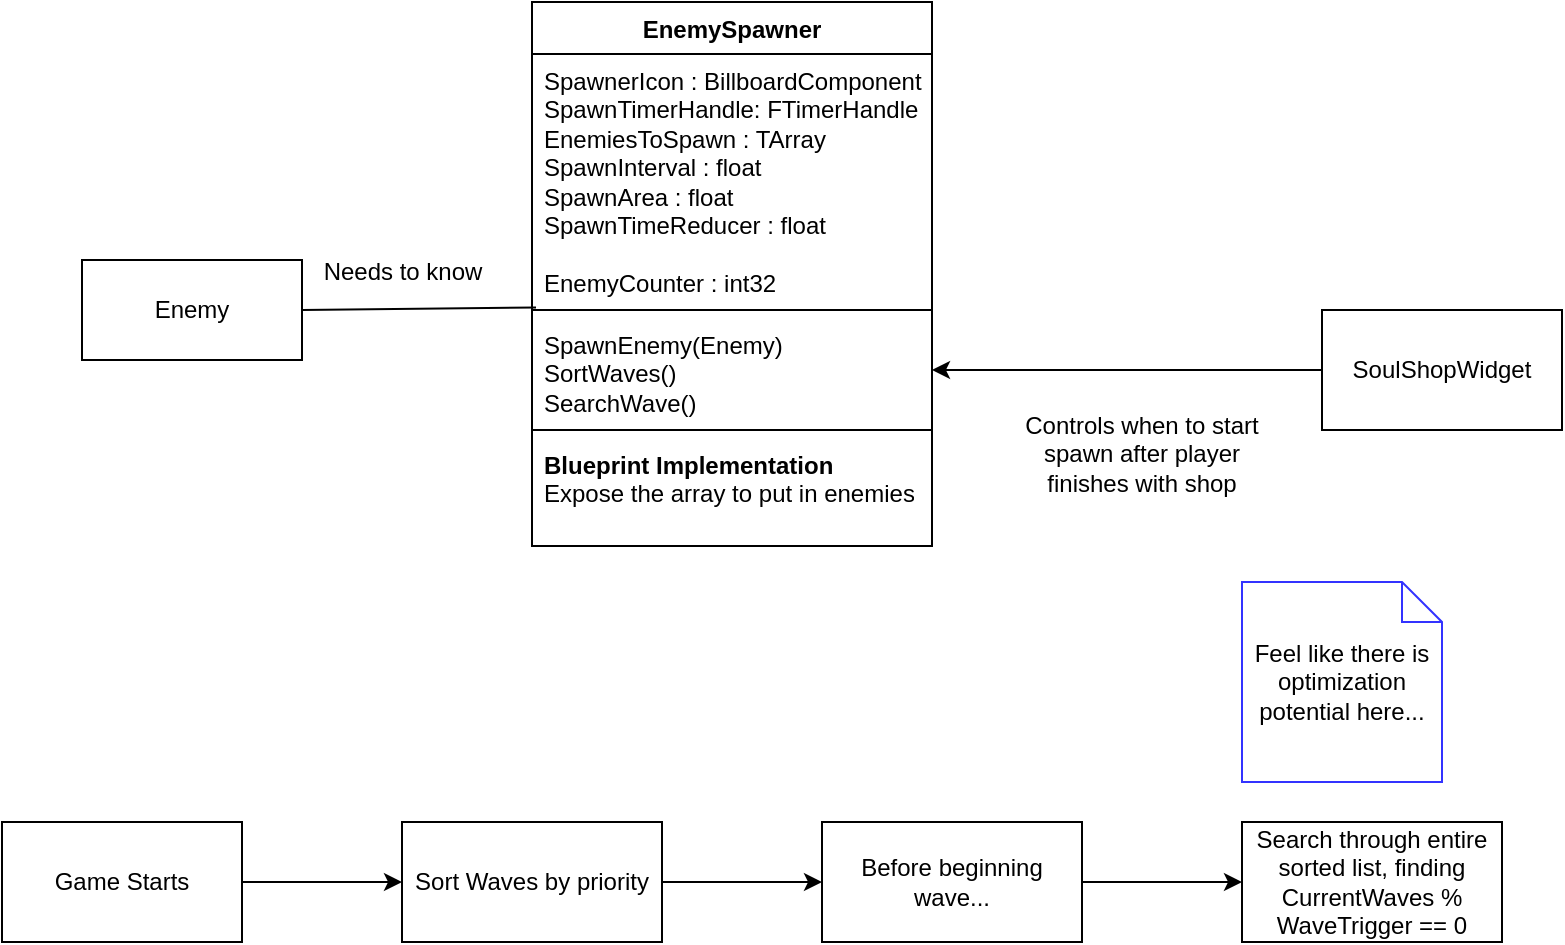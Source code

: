 <mxfile version="23.0.2" type="device">
  <diagram name="Page-1" id="A92BdNKljdkqnT62k-o3">
    <mxGraphModel dx="1430" dy="830" grid="1" gridSize="10" guides="1" tooltips="1" connect="1" arrows="1" fold="1" page="1" pageScale="1" pageWidth="850" pageHeight="1100" math="0" shadow="0">
      <root>
        <mxCell id="0" />
        <mxCell id="1" parent="0" />
        <mxCell id="aze1-G2N5fPgMVTwDsin-1" value="EnemySpawner" style="swimlane;fontStyle=1;align=center;verticalAlign=top;childLayout=stackLayout;horizontal=1;startSize=26;horizontalStack=0;resizeParent=1;resizeParentMax=0;resizeLast=0;collapsible=1;marginBottom=0;whiteSpace=wrap;html=1;" parent="1" vertex="1">
          <mxGeometry x="315" y="50" width="200" height="272" as="geometry" />
        </mxCell>
        <mxCell id="aze1-G2N5fPgMVTwDsin-2" value="SpawnerIcon : BillboardComponent&lt;br&gt;SpawnTimerHandle: FTimerHandle&lt;br&gt;EnemiesToSpawn : TArray&lt;br&gt;SpawnInterval : float&lt;br&gt;SpawnArea : float&lt;br&gt;SpawnTimeReducer : float&lt;br&gt;&lt;br&gt;EnemyCounter : int32" style="text;strokeColor=none;fillColor=none;align=left;verticalAlign=top;spacingLeft=4;spacingRight=4;overflow=hidden;rotatable=0;points=[[0,0.5],[1,0.5]];portConstraint=eastwest;whiteSpace=wrap;html=1;" parent="aze1-G2N5fPgMVTwDsin-1" vertex="1">
          <mxGeometry y="26" width="200" height="124" as="geometry" />
        </mxCell>
        <mxCell id="aze1-G2N5fPgMVTwDsin-3" value="" style="line;strokeWidth=1;fillColor=none;align=left;verticalAlign=middle;spacingTop=-1;spacingLeft=3;spacingRight=3;rotatable=0;labelPosition=right;points=[];portConstraint=eastwest;strokeColor=inherit;" parent="aze1-G2N5fPgMVTwDsin-1" vertex="1">
          <mxGeometry y="150" width="200" height="8" as="geometry" />
        </mxCell>
        <mxCell id="aze1-G2N5fPgMVTwDsin-4" value="SpawnEnemy(Enemy)&lt;br&gt;SortWaves()&lt;br&gt;SearchWave()" style="text;strokeColor=none;fillColor=none;align=left;verticalAlign=top;spacingLeft=4;spacingRight=4;overflow=hidden;rotatable=0;points=[[0,0.5],[1,0.5]];portConstraint=eastwest;whiteSpace=wrap;html=1;" parent="aze1-G2N5fPgMVTwDsin-1" vertex="1">
          <mxGeometry y="158" width="200" height="52" as="geometry" />
        </mxCell>
        <mxCell id="aze1-G2N5fPgMVTwDsin-5" value="" style="line;strokeWidth=1;fillColor=none;align=left;verticalAlign=middle;spacingTop=-1;spacingLeft=3;spacingRight=3;rotatable=0;labelPosition=right;points=[];portConstraint=eastwest;strokeColor=inherit;" parent="aze1-G2N5fPgMVTwDsin-1" vertex="1">
          <mxGeometry y="210" width="200" height="8" as="geometry" />
        </mxCell>
        <mxCell id="aze1-G2N5fPgMVTwDsin-6" value="&lt;b&gt;Blueprint Implementation&lt;/b&gt;&lt;br&gt;Expose the array to put in enemies" style="text;strokeColor=none;fillColor=none;align=left;verticalAlign=top;spacingLeft=4;spacingRight=4;overflow=hidden;rotatable=0;points=[[0,0.5],[1,0.5]];portConstraint=eastwest;whiteSpace=wrap;html=1;" parent="aze1-G2N5fPgMVTwDsin-1" vertex="1">
          <mxGeometry y="218" width="200" height="54" as="geometry" />
        </mxCell>
        <mxCell id="9QjnetIs-DKSFdotRn7A-1" value="" style="endArrow=none;html=1;rounded=0;entryX=0.01;entryY=0.345;entryDx=0;entryDy=0;entryPerimeter=0;exitX=1;exitY=0.5;exitDx=0;exitDy=0;" parent="1" source="9QjnetIs-DKSFdotRn7A-2" target="aze1-G2N5fPgMVTwDsin-3" edge="1">
          <mxGeometry width="50" height="50" relative="1" as="geometry">
            <mxPoint x="200" y="153" as="sourcePoint" />
            <mxPoint x="310" y="150" as="targetPoint" />
          </mxGeometry>
        </mxCell>
        <mxCell id="9QjnetIs-DKSFdotRn7A-2" value="Enemy" style="html=1;whiteSpace=wrap;" parent="1" vertex="1">
          <mxGeometry x="90" y="179" width="110" height="50" as="geometry" />
        </mxCell>
        <mxCell id="9QjnetIs-DKSFdotRn7A-4" value="Needs to know" style="text;html=1;align=center;verticalAlign=middle;resizable=0;points=[];autosize=1;strokeColor=none;fillColor=none;" parent="1" vertex="1">
          <mxGeometry x="200" y="170" width="100" height="30" as="geometry" />
        </mxCell>
        <mxCell id="JIKvpt19FEVvEgWr2wTg-4" value="" style="edgeStyle=orthogonalEdgeStyle;rounded=0;orthogonalLoop=1;jettySize=auto;html=1;" parent="1" source="JIKvpt19FEVvEgWr2wTg-3" target="aze1-G2N5fPgMVTwDsin-4" edge="1">
          <mxGeometry relative="1" as="geometry" />
        </mxCell>
        <mxCell id="JIKvpt19FEVvEgWr2wTg-3" value="SoulShopWidget" style="rounded=0;whiteSpace=wrap;html=1;" parent="1" vertex="1">
          <mxGeometry x="710" y="204" width="120" height="60" as="geometry" />
        </mxCell>
        <mxCell id="JIKvpt19FEVvEgWr2wTg-5" value="Controls when to start spawn after player finishes with shop" style="text;html=1;strokeColor=none;fillColor=none;align=center;verticalAlign=middle;whiteSpace=wrap;rounded=0;" parent="1" vertex="1">
          <mxGeometry x="560" y="250" width="120" height="51" as="geometry" />
        </mxCell>
        <mxCell id="BDAmWs_XElTPPhAQJqha-3" value="" style="edgeStyle=orthogonalEdgeStyle;rounded=0;orthogonalLoop=1;jettySize=auto;html=1;" parent="1" source="BDAmWs_XElTPPhAQJqha-1" target="BDAmWs_XElTPPhAQJqha-2" edge="1">
          <mxGeometry relative="1" as="geometry" />
        </mxCell>
        <mxCell id="BDAmWs_XElTPPhAQJqha-1" value="Game Starts" style="rounded=0;whiteSpace=wrap;html=1;" parent="1" vertex="1">
          <mxGeometry x="50" y="460" width="120" height="60" as="geometry" />
        </mxCell>
        <mxCell id="BDAmWs_XElTPPhAQJqha-5" value="" style="edgeStyle=orthogonalEdgeStyle;rounded=0;orthogonalLoop=1;jettySize=auto;html=1;" parent="1" source="BDAmWs_XElTPPhAQJqha-2" target="BDAmWs_XElTPPhAQJqha-4" edge="1">
          <mxGeometry relative="1" as="geometry" />
        </mxCell>
        <mxCell id="BDAmWs_XElTPPhAQJqha-2" value="Sort Waves by priority" style="whiteSpace=wrap;html=1;rounded=0;" parent="1" vertex="1">
          <mxGeometry x="250" y="460" width="130" height="60" as="geometry" />
        </mxCell>
        <mxCell id="BDAmWs_XElTPPhAQJqha-7" value="" style="edgeStyle=orthogonalEdgeStyle;rounded=0;orthogonalLoop=1;jettySize=auto;html=1;" parent="1" source="BDAmWs_XElTPPhAQJqha-4" target="BDAmWs_XElTPPhAQJqha-6" edge="1">
          <mxGeometry relative="1" as="geometry" />
        </mxCell>
        <mxCell id="BDAmWs_XElTPPhAQJqha-4" value="Before beginning wave..." style="whiteSpace=wrap;html=1;rounded=0;" parent="1" vertex="1">
          <mxGeometry x="460" y="460" width="130" height="60" as="geometry" />
        </mxCell>
        <mxCell id="BDAmWs_XElTPPhAQJqha-6" value="Search through entire sorted list, finding CurrentWaves % WaveTrigger == 0" style="whiteSpace=wrap;html=1;rounded=0;" parent="1" vertex="1">
          <mxGeometry x="670" y="460" width="130" height="60" as="geometry" />
        </mxCell>
        <mxCell id="kOzjN_RzX7XbJ7V-DzSM-1" value="Feel like there is optimization potential here..." style="shape=note;size=20;whiteSpace=wrap;html=1;strokeColor=#3333FF;" vertex="1" parent="1">
          <mxGeometry x="670" y="340" width="100" height="100" as="geometry" />
        </mxCell>
      </root>
    </mxGraphModel>
  </diagram>
</mxfile>
